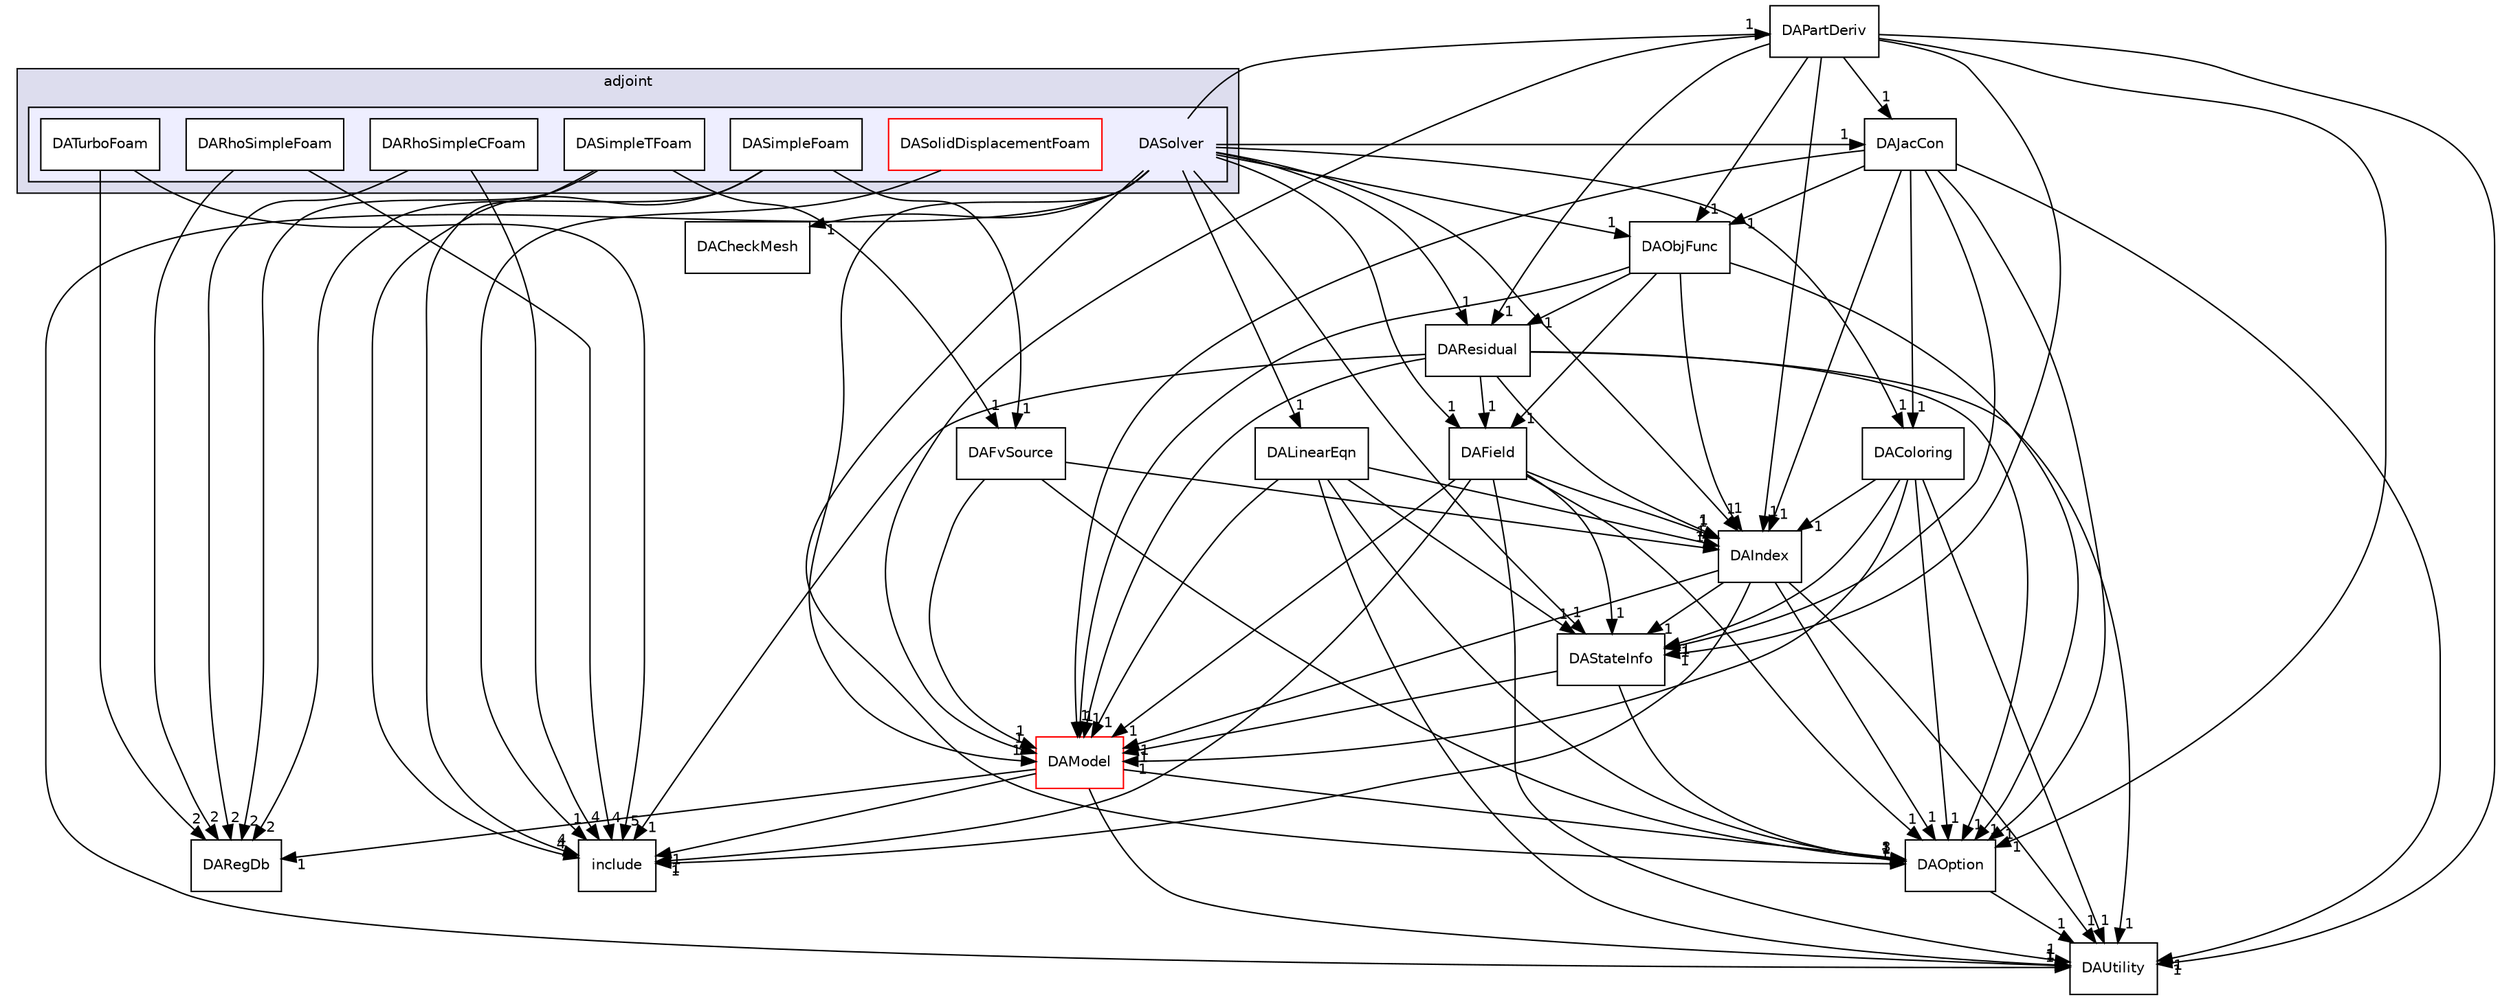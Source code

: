 digraph "dafoam/src/adjoint/DASolver" {
  bgcolor=transparent;
  compound=true
  node [ fontsize="10", fontname="Helvetica"];
  edge [ labelfontsize="10", labelfontname="Helvetica"];
  subgraph clusterdir_f5514f987767675d2ddbed85ad2de067 {
    graph [ bgcolor="#ddddee", pencolor="black", label="adjoint" fontname="Helvetica", fontsize="10", URL="dir_f5514f987767675d2ddbed85ad2de067.html"]
  subgraph clusterdir_82b8d670e5d73625e2f96195d8dae3dd {
    graph [ bgcolor="#eeeeff", pencolor="black", label="" URL="dir_82b8d670e5d73625e2f96195d8dae3dd.html"];
    dir_82b8d670e5d73625e2f96195d8dae3dd [shape=plaintext label="DASolver"];
    dir_c201158c3a8b446ad6c063652c8e3828 [shape=box label="DARhoSimpleCFoam" color="black" fillcolor="white" style="filled" URL="dir_c201158c3a8b446ad6c063652c8e3828.html"];
    dir_591996b9391d205e6d391bb89889a816 [shape=box label="DARhoSimpleFoam" color="black" fillcolor="white" style="filled" URL="dir_591996b9391d205e6d391bb89889a816.html"];
    dir_ce5a3e7f740195e281a6621bc4e52d07 [shape=box label="DASimpleFoam" color="black" fillcolor="white" style="filled" URL="dir_ce5a3e7f740195e281a6621bc4e52d07.html"];
    dir_a4548ab8e5688ef61a9293a07b8749ef [shape=box label="DASimpleTFoam" color="black" fillcolor="white" style="filled" URL="dir_a4548ab8e5688ef61a9293a07b8749ef.html"];
    dir_eb2752b3f4f3ea876d50ca570be360a9 [shape=box label="DASolidDisplacementFoam" color="red" fillcolor="white" style="filled" URL="dir_eb2752b3f4f3ea876d50ca570be360a9.html"];
    dir_3e21099214c5bc9ce723e7d17118fbc6 [shape=box label="DATurboFoam" color="black" fillcolor="white" style="filled" URL="dir_3e21099214c5bc9ce723e7d17118fbc6.html"];
  }
  }
  dir_7dfaab634fc63cc8896540f5b8fd7101 [shape=box label="DACheckMesh" URL="dir_7dfaab634fc63cc8896540f5b8fd7101.html"];
  dir_f7f086f789ecb62f27463ba7ed1d81dd [shape=box label="DAStateInfo" URL="dir_f7f086f789ecb62f27463ba7ed1d81dd.html"];
  dir_2b299a9bdd8f01e49a173391b76d2ce4 [shape=box label="DAIndex" URL="dir_2b299a9bdd8f01e49a173391b76d2ce4.html"];
  dir_7df341fe0193531049da9f2466a34806 [shape=box label="include" URL="dir_7df341fe0193531049da9f2466a34806.html"];
  dir_7f5514a39c79bf07c6260b1d89aae56a [shape=box label="DARegDb" URL="dir_7f5514a39c79bf07c6260b1d89aae56a.html"];
  dir_2d4e18846ddedc90ab15b0449b929520 [shape=box label="DAResidual" URL="dir_2d4e18846ddedc90ab15b0449b929520.html"];
  dir_768868d36e488d740752df2c9c4ec48e [shape=box label="DAPartDeriv" URL="dir_768868d36e488d740752df2c9c4ec48e.html"];
  dir_3e1a3916256641cd890d01e288a238af [shape=box label="DAOption" URL="dir_3e1a3916256641cd890d01e288a238af.html"];
  dir_d7bba61336d0ae3fa13f8165f670607a [shape=box label="DAColoring" URL="dir_d7bba61336d0ae3fa13f8165f670607a.html"];
  dir_6deb34883baad7559a309d6d28e355d1 [shape=box label="DAObjFunc" URL="dir_6deb34883baad7559a309d6d28e355d1.html"];
  dir_0e038532d2d478fb20f067fb4c41f83e [shape=box label="DAModel" color="red" URL="dir_0e038532d2d478fb20f067fb4c41f83e.html"];
  dir_cf971f353ff72be402d0f8c332203c9b [shape=box label="DAUtility" URL="dir_cf971f353ff72be402d0f8c332203c9b.html"];
  dir_37d4c00e14491e2cf0156f920735ce15 [shape=box label="DAFvSource" URL="dir_37d4c00e14491e2cf0156f920735ce15.html"];
  dir_df316809daaf6cb817108934a221568a [shape=box label="DALinearEqn" URL="dir_df316809daaf6cb817108934a221568a.html"];
  dir_24984e7a4463df90427d17542ba716ca [shape=box label="DAField" URL="dir_24984e7a4463df90427d17542ba716ca.html"];
  dir_1b47ee66ca9605e6da8d7ddcc8dd8097 [shape=box label="DAJacCon" URL="dir_1b47ee66ca9605e6da8d7ddcc8dd8097.html"];
  dir_f7f086f789ecb62f27463ba7ed1d81dd->dir_3e1a3916256641cd890d01e288a238af [headlabel="1", labeldistance=1.5 headhref="dir_000028_000016.html"];
  dir_f7f086f789ecb62f27463ba7ed1d81dd->dir_0e038532d2d478fb20f067fb4c41f83e [headlabel="1", labeldistance=1.5 headhref="dir_000028_000012.html"];
  dir_2b299a9bdd8f01e49a173391b76d2ce4->dir_f7f086f789ecb62f27463ba7ed1d81dd [headlabel="1", labeldistance=1.5 headhref="dir_000009_000028.html"];
  dir_2b299a9bdd8f01e49a173391b76d2ce4->dir_7df341fe0193531049da9f2466a34806 [headlabel="1", labeldistance=1.5 headhref="dir_000009_000030.html"];
  dir_2b299a9bdd8f01e49a173391b76d2ce4->dir_3e1a3916256641cd890d01e288a238af [headlabel="1", labeldistance=1.5 headhref="dir_000009_000016.html"];
  dir_2b299a9bdd8f01e49a173391b76d2ce4->dir_0e038532d2d478fb20f067fb4c41f83e [headlabel="1", labeldistance=1.5 headhref="dir_000009_000012.html"];
  dir_2b299a9bdd8f01e49a173391b76d2ce4->dir_cf971f353ff72be402d0f8c332203c9b [headlabel="1", labeldistance=1.5 headhref="dir_000009_000029.html"];
  dir_2d4e18846ddedc90ab15b0449b929520->dir_2b299a9bdd8f01e49a173391b76d2ce4 [headlabel="1", labeldistance=1.5 headhref="dir_000019_000009.html"];
  dir_2d4e18846ddedc90ab15b0449b929520->dir_7df341fe0193531049da9f2466a34806 [headlabel="1", labeldistance=1.5 headhref="dir_000019_000030.html"];
  dir_2d4e18846ddedc90ab15b0449b929520->dir_3e1a3916256641cd890d01e288a238af [headlabel="1", labeldistance=1.5 headhref="dir_000019_000016.html"];
  dir_2d4e18846ddedc90ab15b0449b929520->dir_cf971f353ff72be402d0f8c332203c9b [headlabel="1", labeldistance=1.5 headhref="dir_000019_000029.html"];
  dir_2d4e18846ddedc90ab15b0449b929520->dir_0e038532d2d478fb20f067fb4c41f83e [headlabel="1", labeldistance=1.5 headhref="dir_000019_000012.html"];
  dir_2d4e18846ddedc90ab15b0449b929520->dir_24984e7a4463df90427d17542ba716ca [headlabel="1", labeldistance=1.5 headhref="dir_000019_000007.html"];
  dir_c201158c3a8b446ad6c063652c8e3828->dir_7df341fe0193531049da9f2466a34806 [headlabel="4", labeldistance=1.5 headhref="dir_000021_000030.html"];
  dir_c201158c3a8b446ad6c063652c8e3828->dir_7f5514a39c79bf07c6260b1d89aae56a [headlabel="2", labeldistance=1.5 headhref="dir_000021_000018.html"];
  dir_768868d36e488d740752df2c9c4ec48e->dir_f7f086f789ecb62f27463ba7ed1d81dd [headlabel="1", labeldistance=1.5 headhref="dir_000017_000028.html"];
  dir_768868d36e488d740752df2c9c4ec48e->dir_2b299a9bdd8f01e49a173391b76d2ce4 [headlabel="1", labeldistance=1.5 headhref="dir_000017_000009.html"];
  dir_768868d36e488d740752df2c9c4ec48e->dir_2d4e18846ddedc90ab15b0449b929520 [headlabel="1", labeldistance=1.5 headhref="dir_000017_000019.html"];
  dir_768868d36e488d740752df2c9c4ec48e->dir_3e1a3916256641cd890d01e288a238af [headlabel="1", labeldistance=1.5 headhref="dir_000017_000016.html"];
  dir_768868d36e488d740752df2c9c4ec48e->dir_6deb34883baad7559a309d6d28e355d1 [headlabel="1", labeldistance=1.5 headhref="dir_000017_000015.html"];
  dir_768868d36e488d740752df2c9c4ec48e->dir_0e038532d2d478fb20f067fb4c41f83e [headlabel="1", labeldistance=1.5 headhref="dir_000017_000012.html"];
  dir_768868d36e488d740752df2c9c4ec48e->dir_cf971f353ff72be402d0f8c332203c9b [headlabel="1", labeldistance=1.5 headhref="dir_000017_000029.html"];
  dir_768868d36e488d740752df2c9c4ec48e->dir_1b47ee66ca9605e6da8d7ddcc8dd8097 [headlabel="1", labeldistance=1.5 headhref="dir_000017_000010.html"];
  dir_3e1a3916256641cd890d01e288a238af->dir_cf971f353ff72be402d0f8c332203c9b [headlabel="1", labeldistance=1.5 headhref="dir_000016_000029.html"];
  dir_ce5a3e7f740195e281a6621bc4e52d07->dir_7df341fe0193531049da9f2466a34806 [headlabel="4", labeldistance=1.5 headhref="dir_000023_000030.html"];
  dir_ce5a3e7f740195e281a6621bc4e52d07->dir_7f5514a39c79bf07c6260b1d89aae56a [headlabel="2", labeldistance=1.5 headhref="dir_000023_000018.html"];
  dir_ce5a3e7f740195e281a6621bc4e52d07->dir_37d4c00e14491e2cf0156f920735ce15 [headlabel="1", labeldistance=1.5 headhref="dir_000023_000008.html"];
  dir_591996b9391d205e6d391bb89889a816->dir_7df341fe0193531049da9f2466a34806 [headlabel="4", labeldistance=1.5 headhref="dir_000022_000030.html"];
  dir_591996b9391d205e6d391bb89889a816->dir_7f5514a39c79bf07c6260b1d89aae56a [headlabel="2", labeldistance=1.5 headhref="dir_000022_000018.html"];
  dir_d7bba61336d0ae3fa13f8165f670607a->dir_f7f086f789ecb62f27463ba7ed1d81dd [headlabel="1", labeldistance=1.5 headhref="dir_000006_000028.html"];
  dir_d7bba61336d0ae3fa13f8165f670607a->dir_2b299a9bdd8f01e49a173391b76d2ce4 [headlabel="1", labeldistance=1.5 headhref="dir_000006_000009.html"];
  dir_d7bba61336d0ae3fa13f8165f670607a->dir_3e1a3916256641cd890d01e288a238af [headlabel="1", labeldistance=1.5 headhref="dir_000006_000016.html"];
  dir_d7bba61336d0ae3fa13f8165f670607a->dir_0e038532d2d478fb20f067fb4c41f83e [headlabel="1", labeldistance=1.5 headhref="dir_000006_000012.html"];
  dir_d7bba61336d0ae3fa13f8165f670607a->dir_cf971f353ff72be402d0f8c332203c9b [headlabel="1", labeldistance=1.5 headhref="dir_000006_000029.html"];
  dir_6deb34883baad7559a309d6d28e355d1->dir_2b299a9bdd8f01e49a173391b76d2ce4 [headlabel="1", labeldistance=1.5 headhref="dir_000015_000009.html"];
  dir_6deb34883baad7559a309d6d28e355d1->dir_2d4e18846ddedc90ab15b0449b929520 [headlabel="1", labeldistance=1.5 headhref="dir_000015_000019.html"];
  dir_6deb34883baad7559a309d6d28e355d1->dir_3e1a3916256641cd890d01e288a238af [headlabel="1", labeldistance=1.5 headhref="dir_000015_000016.html"];
  dir_6deb34883baad7559a309d6d28e355d1->dir_0e038532d2d478fb20f067fb4c41f83e [headlabel="1", labeldistance=1.5 headhref="dir_000015_000012.html"];
  dir_6deb34883baad7559a309d6d28e355d1->dir_24984e7a4463df90427d17542ba716ca [headlabel="1", labeldistance=1.5 headhref="dir_000015_000007.html"];
  dir_eb2752b3f4f3ea876d50ca570be360a9->dir_7df341fe0193531049da9f2466a34806 [headlabel="1", labeldistance=1.5 headhref="dir_000025_000030.html"];
  dir_0e038532d2d478fb20f067fb4c41f83e->dir_7df341fe0193531049da9f2466a34806 [headlabel="1", labeldistance=1.5 headhref="dir_000012_000030.html"];
  dir_0e038532d2d478fb20f067fb4c41f83e->dir_7f5514a39c79bf07c6260b1d89aae56a [headlabel="1", labeldistance=1.5 headhref="dir_000012_000018.html"];
  dir_0e038532d2d478fb20f067fb4c41f83e->dir_3e1a3916256641cd890d01e288a238af [headlabel="3", labeldistance=1.5 headhref="dir_000012_000016.html"];
  dir_0e038532d2d478fb20f067fb4c41f83e->dir_cf971f353ff72be402d0f8c332203c9b [headlabel="1", labeldistance=1.5 headhref="dir_000012_000029.html"];
  dir_37d4c00e14491e2cf0156f920735ce15->dir_2b299a9bdd8f01e49a173391b76d2ce4 [headlabel="1", labeldistance=1.5 headhref="dir_000008_000009.html"];
  dir_37d4c00e14491e2cf0156f920735ce15->dir_3e1a3916256641cd890d01e288a238af [headlabel="1", labeldistance=1.5 headhref="dir_000008_000016.html"];
  dir_37d4c00e14491e2cf0156f920735ce15->dir_0e038532d2d478fb20f067fb4c41f83e [headlabel="1", labeldistance=1.5 headhref="dir_000008_000012.html"];
  dir_df316809daaf6cb817108934a221568a->dir_f7f086f789ecb62f27463ba7ed1d81dd [headlabel="1", labeldistance=1.5 headhref="dir_000011_000028.html"];
  dir_df316809daaf6cb817108934a221568a->dir_2b299a9bdd8f01e49a173391b76d2ce4 [headlabel="1", labeldistance=1.5 headhref="dir_000011_000009.html"];
  dir_df316809daaf6cb817108934a221568a->dir_3e1a3916256641cd890d01e288a238af [headlabel="1", labeldistance=1.5 headhref="dir_000011_000016.html"];
  dir_df316809daaf6cb817108934a221568a->dir_0e038532d2d478fb20f067fb4c41f83e [headlabel="1", labeldistance=1.5 headhref="dir_000011_000012.html"];
  dir_df316809daaf6cb817108934a221568a->dir_cf971f353ff72be402d0f8c332203c9b [headlabel="1", labeldistance=1.5 headhref="dir_000011_000029.html"];
  dir_24984e7a4463df90427d17542ba716ca->dir_f7f086f789ecb62f27463ba7ed1d81dd [headlabel="1", labeldistance=1.5 headhref="dir_000007_000028.html"];
  dir_24984e7a4463df90427d17542ba716ca->dir_2b299a9bdd8f01e49a173391b76d2ce4 [headlabel="1", labeldistance=1.5 headhref="dir_000007_000009.html"];
  dir_24984e7a4463df90427d17542ba716ca->dir_7df341fe0193531049da9f2466a34806 [headlabel="1", labeldistance=1.5 headhref="dir_000007_000030.html"];
  dir_24984e7a4463df90427d17542ba716ca->dir_3e1a3916256641cd890d01e288a238af [headlabel="1", labeldistance=1.5 headhref="dir_000007_000016.html"];
  dir_24984e7a4463df90427d17542ba716ca->dir_0e038532d2d478fb20f067fb4c41f83e [headlabel="1", labeldistance=1.5 headhref="dir_000007_000012.html"];
  dir_24984e7a4463df90427d17542ba716ca->dir_cf971f353ff72be402d0f8c332203c9b [headlabel="1", labeldistance=1.5 headhref="dir_000007_000029.html"];
  dir_1b47ee66ca9605e6da8d7ddcc8dd8097->dir_f7f086f789ecb62f27463ba7ed1d81dd [headlabel="1", labeldistance=1.5 headhref="dir_000010_000028.html"];
  dir_1b47ee66ca9605e6da8d7ddcc8dd8097->dir_2b299a9bdd8f01e49a173391b76d2ce4 [headlabel="1", labeldistance=1.5 headhref="dir_000010_000009.html"];
  dir_1b47ee66ca9605e6da8d7ddcc8dd8097->dir_3e1a3916256641cd890d01e288a238af [headlabel="1", labeldistance=1.5 headhref="dir_000010_000016.html"];
  dir_1b47ee66ca9605e6da8d7ddcc8dd8097->dir_d7bba61336d0ae3fa13f8165f670607a [headlabel="1", labeldistance=1.5 headhref="dir_000010_000006.html"];
  dir_1b47ee66ca9605e6da8d7ddcc8dd8097->dir_6deb34883baad7559a309d6d28e355d1 [headlabel="1", labeldistance=1.5 headhref="dir_000010_000015.html"];
  dir_1b47ee66ca9605e6da8d7ddcc8dd8097->dir_0e038532d2d478fb20f067fb4c41f83e [headlabel="1", labeldistance=1.5 headhref="dir_000010_000012.html"];
  dir_1b47ee66ca9605e6da8d7ddcc8dd8097->dir_cf971f353ff72be402d0f8c332203c9b [headlabel="1", labeldistance=1.5 headhref="dir_000010_000029.html"];
  dir_82b8d670e5d73625e2f96195d8dae3dd->dir_7dfaab634fc63cc8896540f5b8fd7101 [headlabel="1", labeldistance=1.5 headhref="dir_000020_000005.html"];
  dir_82b8d670e5d73625e2f96195d8dae3dd->dir_f7f086f789ecb62f27463ba7ed1d81dd [headlabel="1", labeldistance=1.5 headhref="dir_000020_000028.html"];
  dir_82b8d670e5d73625e2f96195d8dae3dd->dir_2b299a9bdd8f01e49a173391b76d2ce4 [headlabel="1", labeldistance=1.5 headhref="dir_000020_000009.html"];
  dir_82b8d670e5d73625e2f96195d8dae3dd->dir_2d4e18846ddedc90ab15b0449b929520 [headlabel="1", labeldistance=1.5 headhref="dir_000020_000019.html"];
  dir_82b8d670e5d73625e2f96195d8dae3dd->dir_768868d36e488d740752df2c9c4ec48e [headlabel="1", labeldistance=1.5 headhref="dir_000020_000017.html"];
  dir_82b8d670e5d73625e2f96195d8dae3dd->dir_3e1a3916256641cd890d01e288a238af [headlabel="1", labeldistance=1.5 headhref="dir_000020_000016.html"];
  dir_82b8d670e5d73625e2f96195d8dae3dd->dir_d7bba61336d0ae3fa13f8165f670607a [headlabel="1", labeldistance=1.5 headhref="dir_000020_000006.html"];
  dir_82b8d670e5d73625e2f96195d8dae3dd->dir_6deb34883baad7559a309d6d28e355d1 [headlabel="1", labeldistance=1.5 headhref="dir_000020_000015.html"];
  dir_82b8d670e5d73625e2f96195d8dae3dd->dir_0e038532d2d478fb20f067fb4c41f83e [headlabel="1", labeldistance=1.5 headhref="dir_000020_000012.html"];
  dir_82b8d670e5d73625e2f96195d8dae3dd->dir_cf971f353ff72be402d0f8c332203c9b [headlabel="1", labeldistance=1.5 headhref="dir_000020_000029.html"];
  dir_82b8d670e5d73625e2f96195d8dae3dd->dir_df316809daaf6cb817108934a221568a [headlabel="1", labeldistance=1.5 headhref="dir_000020_000011.html"];
  dir_82b8d670e5d73625e2f96195d8dae3dd->dir_24984e7a4463df90427d17542ba716ca [headlabel="1", labeldistance=1.5 headhref="dir_000020_000007.html"];
  dir_82b8d670e5d73625e2f96195d8dae3dd->dir_1b47ee66ca9605e6da8d7ddcc8dd8097 [headlabel="1", labeldistance=1.5 headhref="dir_000020_000010.html"];
  dir_a4548ab8e5688ef61a9293a07b8749ef->dir_7df341fe0193531049da9f2466a34806 [headlabel="4", labeldistance=1.5 headhref="dir_000024_000030.html"];
  dir_a4548ab8e5688ef61a9293a07b8749ef->dir_7f5514a39c79bf07c6260b1d89aae56a [headlabel="2", labeldistance=1.5 headhref="dir_000024_000018.html"];
  dir_a4548ab8e5688ef61a9293a07b8749ef->dir_37d4c00e14491e2cf0156f920735ce15 [headlabel="1", labeldistance=1.5 headhref="dir_000024_000008.html"];
  dir_3e21099214c5bc9ce723e7d17118fbc6->dir_7df341fe0193531049da9f2466a34806 [headlabel="5", labeldistance=1.5 headhref="dir_000027_000030.html"];
  dir_3e21099214c5bc9ce723e7d17118fbc6->dir_7f5514a39c79bf07c6260b1d89aae56a [headlabel="2", labeldistance=1.5 headhref="dir_000027_000018.html"];
}
